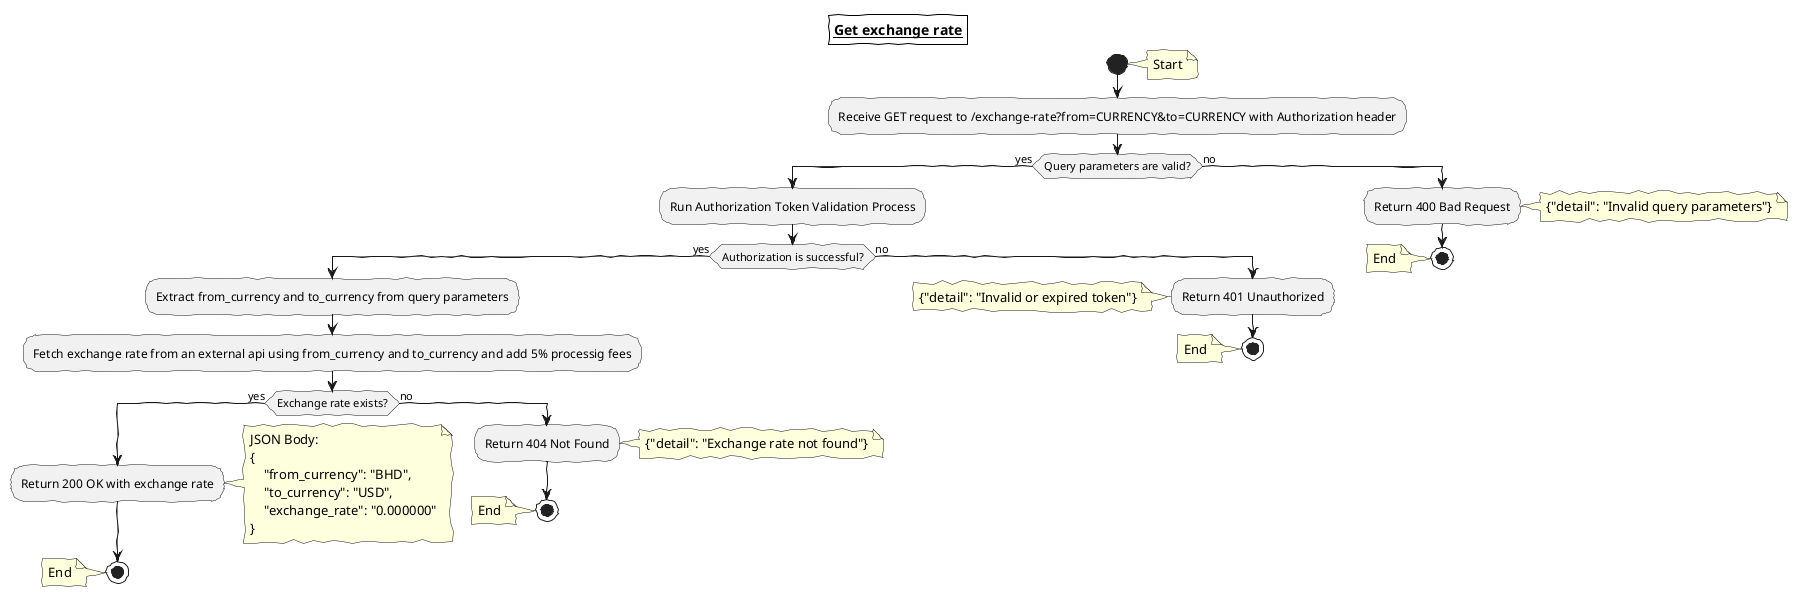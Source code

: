 @startuml Get exchange rate
skinparam handwritten true
skinparam titleBorder 1
skinparam titleBorderColor black
title **<u>Get exchange rate</u>**

start
note right: Start
:Receive GET request to /exchange-rate?from=CURRENCY&to=CURRENCY with Authorization header;

if (Query parameters are valid?) then (yes)
    :Run Authorization Token Validation Process;
    if (Authorization is successful?) then (yes)
        :Extract from_currency and to_currency from query parameters;
        :Fetch exchange rate from an external api using from_currency and to_currency and add 5% processig fees;

        if (Exchange rate exists?) then (yes)
            :Return 200 OK with exchange rate;
            note right
                JSON Body:
                {
                    "from_currency": "BHD",
                    "to_currency": "USD",
                    "exchange_rate": "0.000000"
                }
            end note
            stop
            note left: End
        else (no)
            :Return 404 Not Found;
            note right: {"detail": "Exchange rate not found"}
            stop
            note left: End
        endif
    else (no)
        :Return 401 Unauthorized;
        note left: {"detail": "Invalid or expired token"}
        stop
        note left: End
    endif
else (no)
    :Return 400 Bad Request;
    note right: {"detail": "Invalid query parameters"}
    stop
    note left: End
endif

@enduml